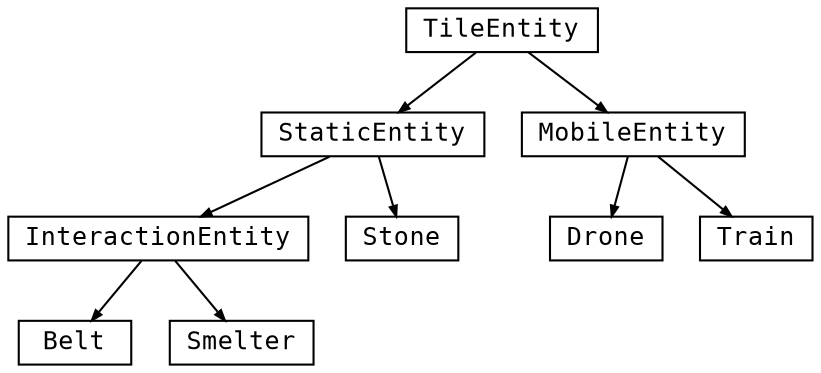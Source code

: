 
digraph {
	node [shape=rect, fontsize=12, fontname="Courier", height=.1]
	ranksep=.4
	edge [arrowsize=.5]
	rankdir="UD"

	base [label="TileEntity"]

		base -> static
		static [label="StaticEntity"]

			static -> inter
			inter [label="InteractionEntity"]

				inter -> belt
				belt [label="Belt"]

				inter -> smelter
				smelter [label="Smelter"]

			static -> stone
			stone [label="Stone"]

		base -> mobile
		mobile [label="MobileEntity"]

			mobile -> drone
			drone [label="Drone"]

			mobile -> train
			train [label="Train"]
}